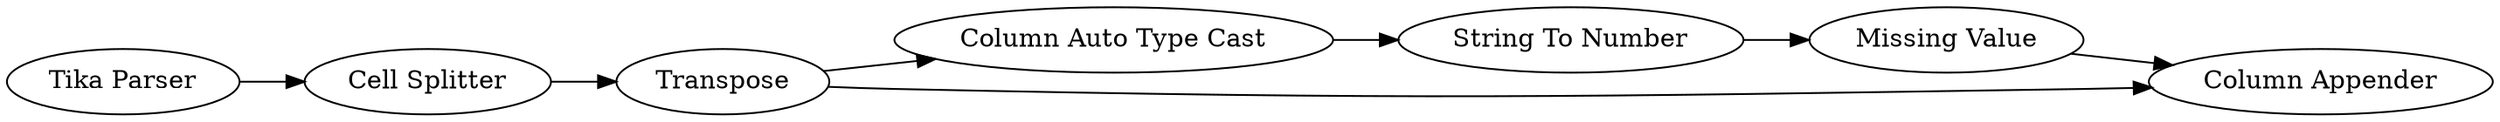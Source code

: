 digraph {
	364 [label="Cell Splitter"]
	365 [label=Transpose]
	366 [label="Tika Parser"]
	368 [label="String To Number"]
	369 [label="Column Auto Type Cast"]
	370 [label="Missing Value"]
	371 [label="Column Appender"]
	364 -> 365
	365 -> 369
	365 -> 371
	366 -> 364
	368 -> 370
	369 -> 368
	370 -> 371
	rankdir=LR
}
